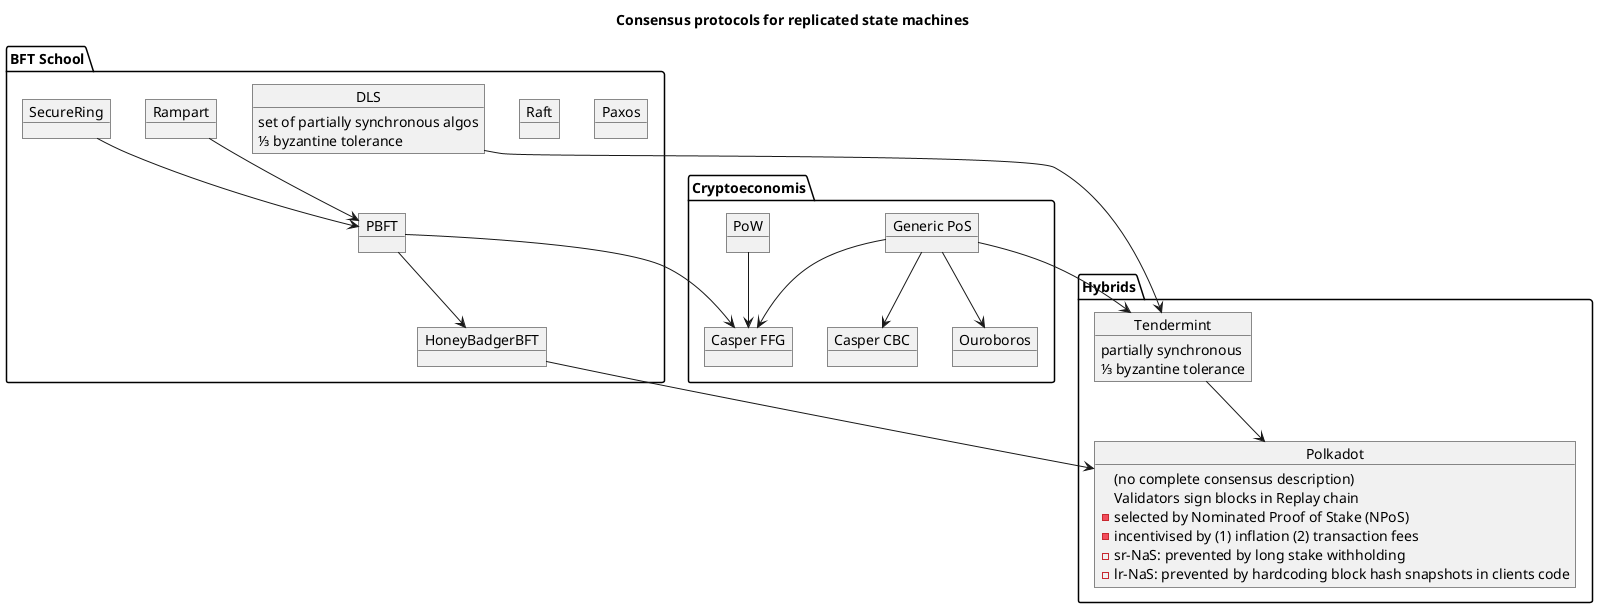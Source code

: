 @startuml
title Consensus protocols for replicated state machines

package "BFT School" {
object "Paxos" as paxos
object "Raft" as raft
object "Rampart" as rampart
object "SecureRing" as securering
object "DLS" as dls
object "PBFT" as pbft
object "HoneyBadgerBFT" as hbbft
}

package "Cryptoeconomis" {
object "Generic PoS" as pos
object "Casper CBC" as cbc
object "Ouroboros" as ouroboros
object "PoW" as pow
object "Casper FFG" as ffg
pow --> ffg
}

package "Hybrids" {
object "Tendermint" as tendermint
object "Polkadot" as polkadot
}

pos --> cbc
pos --> ouroboros
pos --> tendermint
pos --> ffg

rampart --> pbft
securering --> pbft
pbft --> hbbft
dls --> tendermint
hbbft --> polkadot
tendermint --> polkadot
pbft --> ffg

object dls {
  set of partially synchronous algos
  ⅓ byzantine tolerance
}

object tendermint {
  partially synchronous
  ⅓ byzantine tolerance
}

object polkadot {
  (no complete consensus description)
  Validators sign blocks in Replay chain
  - selected by Nominated Proof of Stake (NPoS)
  - incentivised by (1) inflation (2) transaction fees
  - sr-NaS: prevented by long stake withholding
  - lr-NaS: prevented by hardcoding block hash snapshots in clients code
}
@enduml
